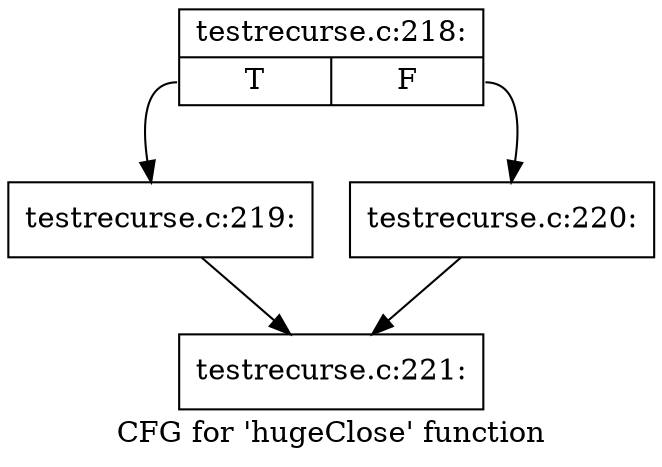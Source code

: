 digraph "CFG for 'hugeClose' function" {
	label="CFG for 'hugeClose' function";

	Node0x52f0b90 [shape=record,label="{testrecurse.c:218:|{<s0>T|<s1>F}}"];
	Node0x52f0b90:s0 -> Node0x52c4ba0;
	Node0x52f0b90:s1 -> Node0x52c4bf0;
	Node0x52c4ba0 [shape=record,label="{testrecurse.c:219:}"];
	Node0x52c4ba0 -> Node0x52c4e50;
	Node0x52c4bf0 [shape=record,label="{testrecurse.c:220:}"];
	Node0x52c4bf0 -> Node0x52c4e50;
	Node0x52c4e50 [shape=record,label="{testrecurse.c:221:}"];
}
